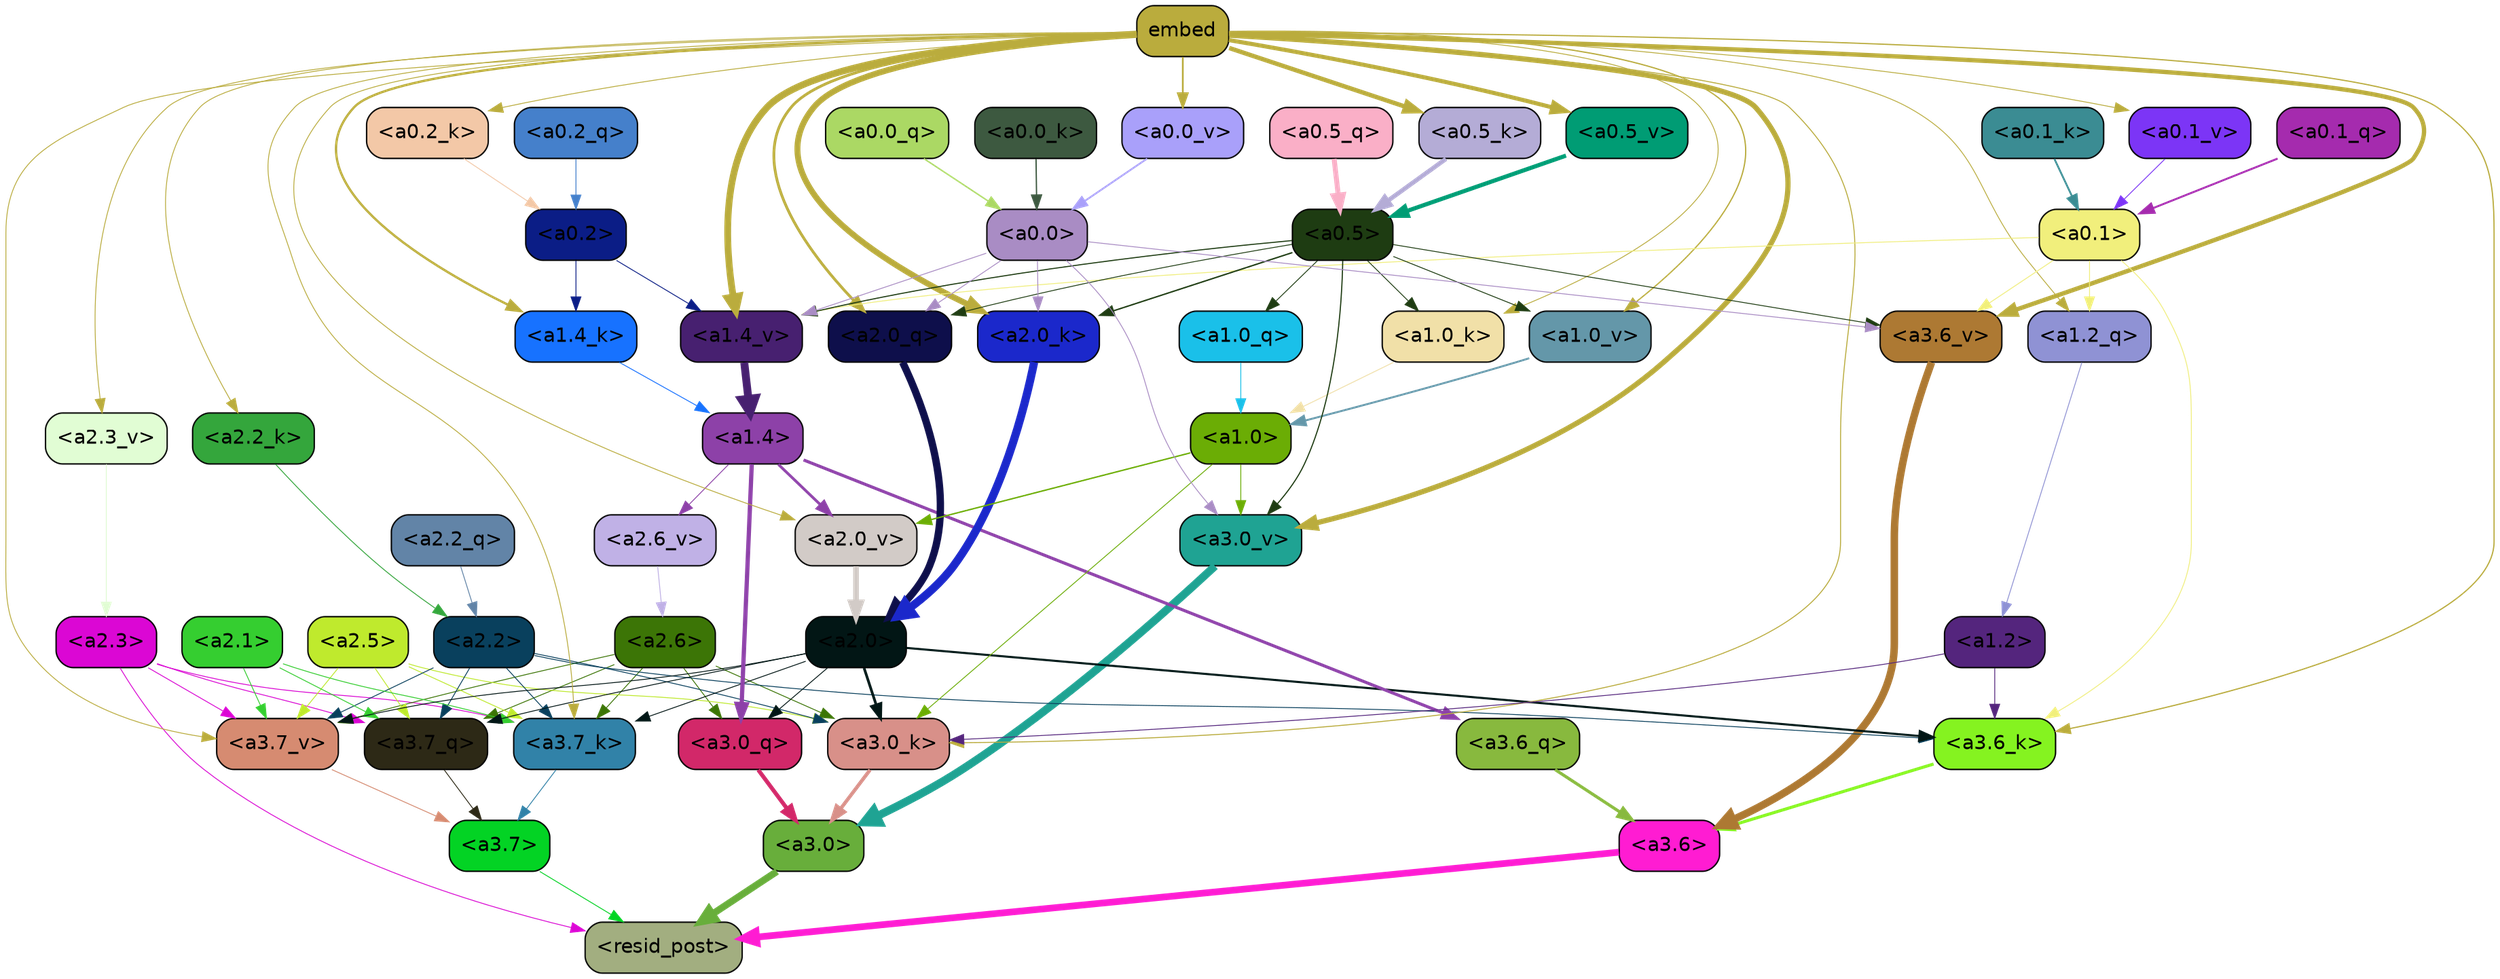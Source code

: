 strict digraph "" {
	graph [bgcolor=transparent,
		layout=dot,
		overlap=false,
		splines=true
	];
	"<a3.7>"	[color=black,
		fillcolor="#03d324",
		fontname=Helvetica,
		shape=box,
		style="filled, rounded"];
	"<resid_post>"	[color=black,
		fillcolor="#a2ae80",
		fontname=Helvetica,
		shape=box,
		style="filled, rounded"];
	"<a3.7>" -> "<resid_post>"	[color="#03d324",
		penwidth=0.6];
	"<a3.6>"	[color=black,
		fillcolor="#ff1cd2",
		fontname=Helvetica,
		shape=box,
		style="filled, rounded"];
	"<a3.6>" -> "<resid_post>"	[color="#ff1cd2",
		penwidth=4.7534414529800415];
	"<a3.0>"	[color=black,
		fillcolor="#68ae3b",
		fontname=Helvetica,
		shape=box,
		style="filled, rounded"];
	"<a3.0>" -> "<resid_post>"	[color="#68ae3b",
		penwidth=4.898576855659485];
	"<a2.3>"	[color=black,
		fillcolor="#db07d4",
		fontname=Helvetica,
		shape=box,
		style="filled, rounded"];
	"<a2.3>" -> "<resid_post>"	[color="#db07d4",
		penwidth=0.6];
	"<a3.7_q>"	[color=black,
		fillcolor="#2d2916",
		fontname=Helvetica,
		shape=box,
		style="filled, rounded"];
	"<a2.3>" -> "<a3.7_q>"	[color="#db07d4",
		penwidth=0.6];
	"<a3.7_k>"	[color=black,
		fillcolor="#3182a8",
		fontname=Helvetica,
		shape=box,
		style="filled, rounded"];
	"<a2.3>" -> "<a3.7_k>"	[color="#db07d4",
		penwidth=0.6];
	"<a3.7_v>"	[color=black,
		fillcolor="#d68b71",
		fontname=Helvetica,
		shape=box,
		style="filled, rounded"];
	"<a2.3>" -> "<a3.7_v>"	[color="#db07d4",
		penwidth=0.6];
	"<a3.7_q>" -> "<a3.7>"	[color="#2d2916",
		penwidth=0.6];
	"<a3.6_q>"	[color=black,
		fillcolor="#88b93e",
		fontname=Helvetica,
		shape=box,
		style="filled, rounded"];
	"<a3.6_q>" -> "<a3.6>"	[color="#88b93e",
		penwidth=2.160832464694977];
	"<a3.0_q>"	[color=black,
		fillcolor="#d22869",
		fontname=Helvetica,
		shape=box,
		style="filled, rounded"];
	"<a3.0_q>" -> "<a3.0>"	[color="#d22869",
		penwidth=2.870753765106201];
	"<a3.7_k>" -> "<a3.7>"	[color="#3182a8",
		penwidth=0.6];
	"<a3.6_k>"	[color=black,
		fillcolor="#85f320",
		fontname=Helvetica,
		shape=box,
		style="filled, rounded"];
	"<a3.6_k>" -> "<a3.6>"	[color="#85f320",
		penwidth=2.13908451795578];
	"<a3.0_k>"	[color=black,
		fillcolor="#d89089",
		fontname=Helvetica,
		shape=box,
		style="filled, rounded"];
	"<a3.0_k>" -> "<a3.0>"	[color="#d89089",
		penwidth=2.520303964614868];
	"<a3.7_v>" -> "<a3.7>"	[color="#d68b71",
		penwidth=0.6];
	"<a3.6_v>"	[color=black,
		fillcolor="#ad7933",
		fontname=Helvetica,
		shape=box,
		style="filled, rounded"];
	"<a3.6_v>" -> "<a3.6>"	[color="#ad7933",
		penwidth=5.297133803367615];
	"<a3.0_v>"	[color=black,
		fillcolor="#1fa393",
		fontname=Helvetica,
		shape=box,
		style="filled, rounded"];
	"<a3.0_v>" -> "<a3.0>"	[color="#1fa393",
		penwidth=5.680712580680847];
	"<a2.6>"	[color=black,
		fillcolor="#3c7506",
		fontname=Helvetica,
		shape=box,
		style="filled, rounded"];
	"<a2.6>" -> "<a3.7_q>"	[color="#3c7506",
		penwidth=0.6];
	"<a2.6>" -> "<a3.0_q>"	[color="#3c7506",
		penwidth=0.6];
	"<a2.6>" -> "<a3.7_k>"	[color="#3c7506",
		penwidth=0.6];
	"<a2.6>" -> "<a3.0_k>"	[color="#3c7506",
		penwidth=0.6];
	"<a2.6>" -> "<a3.7_v>"	[color="#3c7506",
		penwidth=0.6];
	"<a2.5>"	[color=black,
		fillcolor="#bfea2d",
		fontname=Helvetica,
		shape=box,
		style="filled, rounded"];
	"<a2.5>" -> "<a3.7_q>"	[color="#bfea2d",
		penwidth=0.6];
	"<a2.5>" -> "<a3.7_k>"	[color="#bfea2d",
		penwidth=0.6];
	"<a2.5>" -> "<a3.0_k>"	[color="#bfea2d",
		penwidth=0.6];
	"<a2.5>" -> "<a3.7_v>"	[color="#bfea2d",
		penwidth=0.6];
	"<a2.2>"	[color=black,
		fillcolor="#09405d",
		fontname=Helvetica,
		shape=box,
		style="filled, rounded"];
	"<a2.2>" -> "<a3.7_q>"	[color="#09405d",
		penwidth=0.6];
	"<a2.2>" -> "<a3.7_k>"	[color="#09405d",
		penwidth=0.6];
	"<a2.2>" -> "<a3.6_k>"	[color="#09405d",
		penwidth=0.6];
	"<a2.2>" -> "<a3.0_k>"	[color="#09405d",
		penwidth=0.6];
	"<a2.2>" -> "<a3.7_v>"	[color="#09405d",
		penwidth=0.6];
	"<a2.1>"	[color=black,
		fillcolor="#35ce30",
		fontname=Helvetica,
		shape=box,
		style="filled, rounded"];
	"<a2.1>" -> "<a3.7_q>"	[color="#35ce30",
		penwidth=0.6];
	"<a2.1>" -> "<a3.7_k>"	[color="#35ce30",
		penwidth=0.6];
	"<a2.1>" -> "<a3.7_v>"	[color="#35ce30",
		penwidth=0.6];
	"<a2.0>"	[color=black,
		fillcolor="#021615",
		fontname=Helvetica,
		shape=box,
		style="filled, rounded"];
	"<a2.0>" -> "<a3.7_q>"	[color="#021615",
		penwidth=0.6];
	"<a2.0>" -> "<a3.0_q>"	[color="#021615",
		penwidth=0.6];
	"<a2.0>" -> "<a3.7_k>"	[color="#021615",
		penwidth=0.6];
	"<a2.0>" -> "<a3.6_k>"	[color="#021615",
		penwidth=1.4784413101151586];
	"<a2.0>" -> "<a3.0_k>"	[color="#021615",
		penwidth=1.8858084231615067];
	"<a2.0>" -> "<a3.7_v>"	[color="#021615",
		penwidth=0.6];
	"<a1.4>"	[color=black,
		fillcolor="#8d41a8",
		fontname=Helvetica,
		shape=box,
		style="filled, rounded"];
	"<a1.4>" -> "<a3.6_q>"	[color="#8d41a8",
		penwidth=2.149975523352623];
	"<a1.4>" -> "<a3.0_q>"	[color="#8d41a8",
		penwidth=3.0018038749694824];
	"<a2.6_v>"	[color=black,
		fillcolor="#c0b1e6",
		fontname=Helvetica,
		shape=box,
		style="filled, rounded"];
	"<a1.4>" -> "<a2.6_v>"	[color="#8d41a8",
		penwidth=0.6];
	"<a2.0_v>"	[color=black,
		fillcolor="#d2cbc7",
		fontname=Helvetica,
		shape=box,
		style="filled, rounded"];
	"<a1.4>" -> "<a2.0_v>"	[color="#8d41a8",
		penwidth=1.925402581691742];
	embed	[color=black,
		fillcolor="#baac3d",
		fontname=Helvetica,
		shape=box,
		style="filled, rounded"];
	embed -> "<a3.7_k>"	[color="#baac3d",
		penwidth=0.6];
	embed -> "<a3.6_k>"	[color="#baac3d",
		penwidth=0.8552796393632889];
	embed -> "<a3.0_k>"	[color="#baac3d",
		penwidth=0.691851794719696];
	embed -> "<a3.7_v>"	[color="#baac3d",
		penwidth=0.6];
	embed -> "<a3.6_v>"	[color="#baac3d",
		penwidth=3.067279100418091];
	embed -> "<a3.0_v>"	[color="#baac3d",
		penwidth=3.6927278637886047];
	"<a2.0_q>"	[color=black,
		fillcolor="#0e0f4b",
		fontname=Helvetica,
		shape=box,
		style="filled, rounded"];
	embed -> "<a2.0_q>"	[color="#baac3d",
		penwidth=1.944248914718628];
	"<a2.2_k>"	[color=black,
		fillcolor="#34a63c",
		fontname=Helvetica,
		shape=box,
		style="filled, rounded"];
	embed -> "<a2.2_k>"	[color="#baac3d",
		penwidth=0.6];
	"<a2.0_k>"	[color=black,
		fillcolor="#1b28cb",
		fontname=Helvetica,
		shape=box,
		style="filled, rounded"];
	embed -> "<a2.0_k>"	[color="#baac3d",
		penwidth=4.198909968137741];
	"<a2.3_v>"	[color=black,
		fillcolor="#e1fdd4",
		fontname=Helvetica,
		shape=box,
		style="filled, rounded"];
	embed -> "<a2.3_v>"	[color="#baac3d",
		penwidth=0.6];
	embed -> "<a2.0_v>"	[color="#baac3d",
		penwidth=0.6];
	"<a1.2_q>"	[color=black,
		fillcolor="#8f92d4",
		fontname=Helvetica,
		shape=box,
		style="filled, rounded"];
	embed -> "<a1.2_q>"	[color="#baac3d",
		penwidth=0.6];
	"<a1.4_k>"	[color=black,
		fillcolor="#1772ff",
		fontname=Helvetica,
		shape=box,
		style="filled, rounded"];
	embed -> "<a1.4_k>"	[color="#baac3d",
		penwidth=1.6299549341201782];
	"<a1.0_k>"	[color=black,
		fillcolor="#f1e0a8",
		fontname=Helvetica,
		shape=box,
		style="filled, rounded"];
	embed -> "<a1.0_k>"	[color="#baac3d",
		penwidth=0.6];
	"<a1.4_v>"	[color=black,
		fillcolor="#472070",
		fontname=Helvetica,
		shape=box,
		style="filled, rounded"];
	embed -> "<a1.4_v>"	[color="#baac3d",
		penwidth=4.780120432376862];
	"<a1.0_v>"	[color=black,
		fillcolor="#6497a9",
		fontname=Helvetica,
		shape=box,
		style="filled, rounded"];
	embed -> "<a1.0_v>"	[color="#baac3d",
		penwidth=0.8886437299661338];
	"<a0.5_k>"	[color=black,
		fillcolor="#b4acd6",
		fontname=Helvetica,
		shape=box,
		style="filled, rounded"];
	embed -> "<a0.5_k>"	[color="#baac3d",
		penwidth=3.105745553970337];
	"<a0.2_k>"	[color=black,
		fillcolor="#f3c8a7",
		fontname=Helvetica,
		shape=box,
		style="filled, rounded"];
	embed -> "<a0.2_k>"	[color="#baac3d",
		penwidth=0.6];
	"<a0.5_v>"	[color=black,
		fillcolor="#009c74",
		fontname=Helvetica,
		shape=box,
		style="filled, rounded"];
	embed -> "<a0.5_v>"	[color="#baac3d",
		penwidth=2.905687689781189];
	"<a0.1_v>"	[color=black,
		fillcolor="#7c35f6",
		fontname=Helvetica,
		shape=box,
		style="filled, rounded"];
	embed -> "<a0.1_v>"	[color="#baac3d",
		penwidth=0.6];
	"<a0.0_v>"	[color=black,
		fillcolor="#a9a0fa",
		fontname=Helvetica,
		shape=box,
		style="filled, rounded"];
	embed -> "<a0.0_v>"	[color="#baac3d",
		penwidth=1.2382409572601318];
	"<a1.2>"	[color=black,
		fillcolor="#54257d",
		fontname=Helvetica,
		shape=box,
		style="filled, rounded"];
	"<a1.2>" -> "<a3.6_k>"	[color="#54257d",
		penwidth=0.6];
	"<a1.2>" -> "<a3.0_k>"	[color="#54257d",
		penwidth=0.6];
	"<a0.1>"	[color=black,
		fillcolor="#f1ef7c",
		fontname=Helvetica,
		shape=box,
		style="filled, rounded"];
	"<a0.1>" -> "<a3.6_k>"	[color="#f1ef7c",
		penwidth=0.6];
	"<a0.1>" -> "<a3.6_v>"	[color="#f1ef7c",
		penwidth=0.6];
	"<a0.1>" -> "<a1.2_q>"	[color="#f1ef7c",
		penwidth=0.6];
	"<a0.1>" -> "<a1.4_v>"	[color="#f1ef7c",
		penwidth=0.6];
	"<a1.0>"	[color=black,
		fillcolor="#6bad05",
		fontname=Helvetica,
		shape=box,
		style="filled, rounded"];
	"<a1.0>" -> "<a3.0_k>"	[color="#6bad05",
		penwidth=0.6];
	"<a1.0>" -> "<a3.0_v>"	[color="#6bad05",
		penwidth=0.6];
	"<a1.0>" -> "<a2.0_v>"	[color="#6bad05",
		penwidth=0.9920598268508911];
	"<a0.5>"	[color=black,
		fillcolor="#1e3c12",
		fontname=Helvetica,
		shape=box,
		style="filled, rounded"];
	"<a0.5>" -> "<a3.6_v>"	[color="#1e3c12",
		penwidth=0.6];
	"<a0.5>" -> "<a3.0_v>"	[color="#1e3c12",
		penwidth=0.8028683364391327];
	"<a0.5>" -> "<a2.0_q>"	[color="#1e3c12",
		penwidth=0.6];
	"<a0.5>" -> "<a2.0_k>"	[color="#1e3c12",
		penwidth=0.9883035719394684];
	"<a1.0_q>"	[color=black,
		fillcolor="#1ac0e9",
		fontname=Helvetica,
		shape=box,
		style="filled, rounded"];
	"<a0.5>" -> "<a1.0_q>"	[color="#1e3c12",
		penwidth=0.6];
	"<a0.5>" -> "<a1.0_k>"	[color="#1e3c12",
		penwidth=0.6];
	"<a0.5>" -> "<a1.4_v>"	[color="#1e3c12",
		penwidth=0.7686666250228882];
	"<a0.5>" -> "<a1.0_v>"	[color="#1e3c12",
		penwidth=0.6];
	"<a0.0>"	[color=black,
		fillcolor="#a98cc4",
		fontname=Helvetica,
		shape=box,
		style="filled, rounded"];
	"<a0.0>" -> "<a3.6_v>"	[color="#a98cc4",
		penwidth=0.6];
	"<a0.0>" -> "<a3.0_v>"	[color="#a98cc4",
		penwidth=0.6];
	"<a0.0>" -> "<a2.0_q>"	[color="#a98cc4",
		penwidth=0.6];
	"<a0.0>" -> "<a2.0_k>"	[color="#a98cc4",
		penwidth=0.6];
	"<a0.0>" -> "<a1.4_v>"	[color="#a98cc4",
		penwidth=0.6];
	"<a2.2_q>"	[color=black,
		fillcolor="#6284a7",
		fontname=Helvetica,
		shape=box,
		style="filled, rounded"];
	"<a2.2_q>" -> "<a2.2>"	[color="#6284a7",
		penwidth=0.6];
	"<a2.0_q>" -> "<a2.0>"	[color="#0e0f4b",
		penwidth=5.1847569942474365];
	"<a2.2_k>" -> "<a2.2>"	[color="#34a63c",
		penwidth=0.6149471998214722];
	"<a2.0_k>" -> "<a2.0>"	[color="#1b28cb",
		penwidth=5.773491740226746];
	"<a2.6_v>" -> "<a2.6>"	[color="#c0b1e6",
		penwidth=0.6];
	"<a2.3_v>" -> "<a2.3>"	[color="#e1fdd4",
		penwidth=0.6];
	"<a2.0_v>" -> "<a2.0>"	[color="#d2cbc7",
		penwidth=3.9731863737106323];
	"<a1.2_q>" -> "<a1.2>"	[color="#8f92d4",
		penwidth=0.6];
	"<a1.0_q>" -> "<a1.0>"	[color="#1ac0e9",
		penwidth=0.6];
	"<a1.4_k>" -> "<a1.4>"	[color="#1772ff",
		penwidth=0.6];
	"<a1.0_k>" -> "<a1.0>"	[color="#f1e0a8",
		penwidth=0.6];
	"<a1.4_v>" -> "<a1.4>"	[color="#472070",
		penwidth=5.565408229827881];
	"<a1.0_v>" -> "<a1.0>"	[color="#6497a9",
		penwidth=1.3358666002750397];
	"<a0.2>"	[color=black,
		fillcolor="#0b1d86",
		fontname=Helvetica,
		shape=box,
		style="filled, rounded"];
	"<a0.2>" -> "<a1.4_k>"	[color="#0b1d86",
		penwidth=0.6];
	"<a0.2>" -> "<a1.4_v>"	[color="#0b1d86",
		penwidth=0.6];
	"<a0.5_q>"	[color=black,
		fillcolor="#faafc7",
		fontname=Helvetica,
		shape=box,
		style="filled, rounded"];
	"<a0.5_q>" -> "<a0.5>"	[color="#faafc7",
		penwidth=3.473052144050598];
	"<a0.2_q>"	[color=black,
		fillcolor="#4580cb",
		fontname=Helvetica,
		shape=box,
		style="filled, rounded"];
	"<a0.2_q>" -> "<a0.2>"	[color="#4580cb",
		penwidth=0.615731954574585];
	"<a0.1_q>"	[color=black,
		fillcolor="#a52bae",
		fontname=Helvetica,
		shape=box,
		style="filled, rounded"];
	"<a0.1_q>" -> "<a0.1>"	[color="#a52bae",
		penwidth=1.372210443019867];
	"<a0.0_q>"	[color=black,
		fillcolor="#abd864",
		fontname=Helvetica,
		shape=box,
		style="filled, rounded"];
	"<a0.0_q>" -> "<a0.0>"	[color="#abd864",
		penwidth=0.9833199977874756];
	"<a0.5_k>" -> "<a0.5>"	[color="#b4acd6",
		penwidth=3.105746805667877];
	"<a0.2_k>" -> "<a0.2>"	[color="#f3c8a7",
		penwidth=0.6];
	"<a0.1_k>"	[color=black,
		fillcolor="#3b8c93",
		fontname=Helvetica,
		shape=box,
		style="filled, rounded"];
	"<a0.1_k>" -> "<a0.1>"	[color="#3b8c93",
		penwidth=1.2916463017463684];
	"<a0.0_k>"	[color=black,
		fillcolor="#3d5940",
		fontname=Helvetica,
		shape=box,
		style="filled, rounded"];
	"<a0.0_k>" -> "<a0.0>"	[color="#3d5940",
		penwidth=0.9117016792297363];
	"<a0.5_v>" -> "<a0.5>"	[color="#009c74",
		penwidth=2.9294926524162292];
	"<a0.1_v>" -> "<a0.1>"	[color="#7c35f6",
		penwidth=0.6];
	"<a0.0_v>" -> "<a0.0>"	[color="#a9a0fa",
		penwidth=1.2382320165634155];
}
